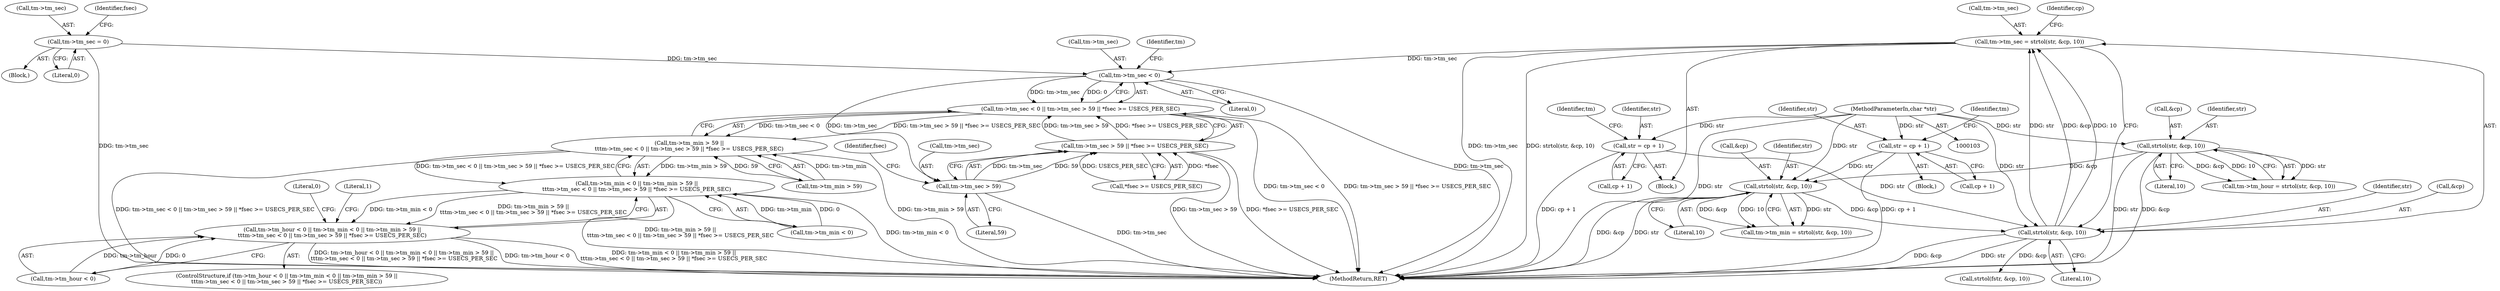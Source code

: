 digraph "0_postgres_4318daecc959886d001a6e79c6ea853e8b1dfb4b_1@pointer" {
"1000272" [label="(Call,tm->tm_sec < 0)"];
"1000151" [label="(Call,tm->tm_sec = 0)"];
"1000176" [label="(Call,tm->tm_sec = strtol(str, &cp, 10))"];
"1000180" [label="(Call,strtol(str, &cp, 10))"];
"1000171" [label="(Call,str = cp + 1)"];
"1000104" [label="(MethodParameterIn,char *str)"];
"1000140" [label="(Call,strtol(str, &cp, 10))"];
"1000131" [label="(Call,str = cp + 1)"];
"1000118" [label="(Call,strtol(str, &cp, 10))"];
"1000271" [label="(Call,tm->tm_sec < 0 || tm->tm_sec > 59 || *fsec >= USECS_PER_SEC)"];
"1000265" [label="(Call,tm->tm_min > 59 ||\n\t\ttm->tm_sec < 0 || tm->tm_sec > 59 || *fsec >= USECS_PER_SEC)"];
"1000259" [label="(Call,tm->tm_min < 0 || tm->tm_min > 59 ||\n\t\ttm->tm_sec < 0 || tm->tm_sec > 59 || *fsec >= USECS_PER_SEC)"];
"1000253" [label="(Call,tm->tm_hour < 0 || tm->tm_min < 0 || tm->tm_min > 59 ||\n\t\ttm->tm_sec < 0 || tm->tm_sec > 59 || *fsec >= USECS_PER_SEC)"];
"1000278" [label="(Call,tm->tm_sec > 59)"];
"1000277" [label="(Call,tm->tm_sec > 59 || *fsec >= USECS_PER_SEC)"];
"1000151" [label="(Call,tm->tm_sec = 0)"];
"1000122" [label="(Literal,10)"];
"1000150" [label="(Block,)"];
"1000155" [label="(Literal,0)"];
"1000180" [label="(Call,strtol(str, &cp, 10))"];
"1000141" [label="(Identifier,str)"];
"1000142" [label="(Call,&cp)"];
"1000118" [label="(Call,strtol(str, &cp, 10))"];
"1000266" [label="(Call,tm->tm_min > 59)"];
"1000289" [label="(Literal,1)"];
"1000181" [label="(Identifier,str)"];
"1000184" [label="(Literal,10)"];
"1000176" [label="(Call,tm->tm_sec = strtol(str, &cp, 10))"];
"1000119" [label="(Identifier,str)"];
"1000136" [label="(Call,tm->tm_min = strtol(str, &cp, 10))"];
"1000133" [label="(Call,cp + 1)"];
"1000177" [label="(Call,tm->tm_sec)"];
"1000235" [label="(Call,strtol(fstr, &cp, 10))"];
"1000140" [label="(Call,strtol(str, &cp, 10))"];
"1000254" [label="(Call,tm->tm_hour < 0)"];
"1000144" [label="(Literal,10)"];
"1000131" [label="(Call,str = cp + 1)"];
"1000120" [label="(Call,&cp)"];
"1000278" [label="(Call,tm->tm_sec > 59)"];
"1000253" [label="(Call,tm->tm_hour < 0 || tm->tm_min < 0 || tm->tm_min > 59 ||\n\t\ttm->tm_sec < 0 || tm->tm_sec > 59 || *fsec >= USECS_PER_SEC)"];
"1000282" [label="(Literal,59)"];
"1000276" [label="(Literal,0)"];
"1000285" [label="(Identifier,fsec)"];
"1000260" [label="(Call,tm->tm_min < 0)"];
"1000280" [label="(Identifier,tm)"];
"1000271" [label="(Call,tm->tm_sec < 0 || tm->tm_sec > 59 || *fsec >= USECS_PER_SEC)"];
"1000114" [label="(Call,tm->tm_hour = strtol(str, &cp, 10))"];
"1000273" [label="(Call,tm->tm_sec)"];
"1000171" [label="(Call,str = cp + 1)"];
"1000292" [label="(MethodReturn,RET)"];
"1000182" [label="(Call,&cp)"];
"1000173" [label="(Call,cp + 1)"];
"1000104" [label="(MethodParameterIn,char *str)"];
"1000138" [label="(Identifier,tm)"];
"1000277" [label="(Call,tm->tm_sec > 59 || *fsec >= USECS_PER_SEC)"];
"1000152" [label="(Call,tm->tm_sec)"];
"1000272" [label="(Call,tm->tm_sec < 0)"];
"1000265" [label="(Call,tm->tm_min > 59 ||\n\t\ttm->tm_sec < 0 || tm->tm_sec > 59 || *fsec >= USECS_PER_SEC)"];
"1000170" [label="(Block,)"];
"1000279" [label="(Call,tm->tm_sec)"];
"1000178" [label="(Identifier,tm)"];
"1000108" [label="(Block,)"];
"1000291" [label="(Literal,0)"];
"1000283" [label="(Call,*fsec >= USECS_PER_SEC)"];
"1000158" [label="(Identifier,fsec)"];
"1000259" [label="(Call,tm->tm_min < 0 || tm->tm_min > 59 ||\n\t\ttm->tm_sec < 0 || tm->tm_sec > 59 || *fsec >= USECS_PER_SEC)"];
"1000188" [label="(Identifier,cp)"];
"1000252" [label="(ControlStructure,if (tm->tm_hour < 0 || tm->tm_min < 0 || tm->tm_min > 59 ||\n\t\ttm->tm_sec < 0 || tm->tm_sec > 59 || *fsec >= USECS_PER_SEC))"];
"1000132" [label="(Identifier,str)"];
"1000172" [label="(Identifier,str)"];
"1000272" -> "1000271"  [label="AST: "];
"1000272" -> "1000276"  [label="CFG: "];
"1000273" -> "1000272"  [label="AST: "];
"1000276" -> "1000272"  [label="AST: "];
"1000280" -> "1000272"  [label="CFG: "];
"1000271" -> "1000272"  [label="CFG: "];
"1000272" -> "1000292"  [label="DDG: tm->tm_sec"];
"1000272" -> "1000271"  [label="DDG: tm->tm_sec"];
"1000272" -> "1000271"  [label="DDG: 0"];
"1000151" -> "1000272"  [label="DDG: tm->tm_sec"];
"1000176" -> "1000272"  [label="DDG: tm->tm_sec"];
"1000272" -> "1000278"  [label="DDG: tm->tm_sec"];
"1000151" -> "1000150"  [label="AST: "];
"1000151" -> "1000155"  [label="CFG: "];
"1000152" -> "1000151"  [label="AST: "];
"1000155" -> "1000151"  [label="AST: "];
"1000158" -> "1000151"  [label="CFG: "];
"1000151" -> "1000292"  [label="DDG: tm->tm_sec"];
"1000176" -> "1000170"  [label="AST: "];
"1000176" -> "1000180"  [label="CFG: "];
"1000177" -> "1000176"  [label="AST: "];
"1000180" -> "1000176"  [label="AST: "];
"1000188" -> "1000176"  [label="CFG: "];
"1000176" -> "1000292"  [label="DDG: tm->tm_sec"];
"1000176" -> "1000292"  [label="DDG: strtol(str, &cp, 10)"];
"1000180" -> "1000176"  [label="DDG: str"];
"1000180" -> "1000176"  [label="DDG: &cp"];
"1000180" -> "1000176"  [label="DDG: 10"];
"1000180" -> "1000184"  [label="CFG: "];
"1000181" -> "1000180"  [label="AST: "];
"1000182" -> "1000180"  [label="AST: "];
"1000184" -> "1000180"  [label="AST: "];
"1000180" -> "1000292"  [label="DDG: str"];
"1000180" -> "1000292"  [label="DDG: &cp"];
"1000171" -> "1000180"  [label="DDG: str"];
"1000104" -> "1000180"  [label="DDG: str"];
"1000140" -> "1000180"  [label="DDG: &cp"];
"1000180" -> "1000235"  [label="DDG: &cp"];
"1000171" -> "1000170"  [label="AST: "];
"1000171" -> "1000173"  [label="CFG: "];
"1000172" -> "1000171"  [label="AST: "];
"1000173" -> "1000171"  [label="AST: "];
"1000178" -> "1000171"  [label="CFG: "];
"1000171" -> "1000292"  [label="DDG: cp + 1"];
"1000104" -> "1000171"  [label="DDG: str"];
"1000104" -> "1000103"  [label="AST: "];
"1000104" -> "1000292"  [label="DDG: str"];
"1000104" -> "1000118"  [label="DDG: str"];
"1000104" -> "1000131"  [label="DDG: str"];
"1000104" -> "1000140"  [label="DDG: str"];
"1000140" -> "1000136"  [label="AST: "];
"1000140" -> "1000144"  [label="CFG: "];
"1000141" -> "1000140"  [label="AST: "];
"1000142" -> "1000140"  [label="AST: "];
"1000144" -> "1000140"  [label="AST: "];
"1000136" -> "1000140"  [label="CFG: "];
"1000140" -> "1000292"  [label="DDG: &cp"];
"1000140" -> "1000292"  [label="DDG: str"];
"1000140" -> "1000136"  [label="DDG: str"];
"1000140" -> "1000136"  [label="DDG: &cp"];
"1000140" -> "1000136"  [label="DDG: 10"];
"1000131" -> "1000140"  [label="DDG: str"];
"1000118" -> "1000140"  [label="DDG: &cp"];
"1000131" -> "1000108"  [label="AST: "];
"1000131" -> "1000133"  [label="CFG: "];
"1000132" -> "1000131"  [label="AST: "];
"1000133" -> "1000131"  [label="AST: "];
"1000138" -> "1000131"  [label="CFG: "];
"1000131" -> "1000292"  [label="DDG: cp + 1"];
"1000118" -> "1000114"  [label="AST: "];
"1000118" -> "1000122"  [label="CFG: "];
"1000119" -> "1000118"  [label="AST: "];
"1000120" -> "1000118"  [label="AST: "];
"1000122" -> "1000118"  [label="AST: "];
"1000114" -> "1000118"  [label="CFG: "];
"1000118" -> "1000292"  [label="DDG: str"];
"1000118" -> "1000292"  [label="DDG: &cp"];
"1000118" -> "1000114"  [label="DDG: str"];
"1000118" -> "1000114"  [label="DDG: &cp"];
"1000118" -> "1000114"  [label="DDG: 10"];
"1000271" -> "1000265"  [label="AST: "];
"1000271" -> "1000277"  [label="CFG: "];
"1000277" -> "1000271"  [label="AST: "];
"1000265" -> "1000271"  [label="CFG: "];
"1000271" -> "1000292"  [label="DDG: tm->tm_sec > 59 || *fsec >= USECS_PER_SEC"];
"1000271" -> "1000292"  [label="DDG: tm->tm_sec < 0"];
"1000271" -> "1000265"  [label="DDG: tm->tm_sec < 0"];
"1000271" -> "1000265"  [label="DDG: tm->tm_sec > 59 || *fsec >= USECS_PER_SEC"];
"1000277" -> "1000271"  [label="DDG: tm->tm_sec > 59"];
"1000277" -> "1000271"  [label="DDG: *fsec >= USECS_PER_SEC"];
"1000265" -> "1000259"  [label="AST: "];
"1000265" -> "1000266"  [label="CFG: "];
"1000266" -> "1000265"  [label="AST: "];
"1000259" -> "1000265"  [label="CFG: "];
"1000265" -> "1000292"  [label="DDG: tm->tm_min > 59"];
"1000265" -> "1000292"  [label="DDG: tm->tm_sec < 0 || tm->tm_sec > 59 || *fsec >= USECS_PER_SEC"];
"1000265" -> "1000259"  [label="DDG: tm->tm_min > 59"];
"1000265" -> "1000259"  [label="DDG: tm->tm_sec < 0 || tm->tm_sec > 59 || *fsec >= USECS_PER_SEC"];
"1000266" -> "1000265"  [label="DDG: tm->tm_min"];
"1000266" -> "1000265"  [label="DDG: 59"];
"1000259" -> "1000253"  [label="AST: "];
"1000259" -> "1000260"  [label="CFG: "];
"1000260" -> "1000259"  [label="AST: "];
"1000253" -> "1000259"  [label="CFG: "];
"1000259" -> "1000292"  [label="DDG: tm->tm_min < 0"];
"1000259" -> "1000292"  [label="DDG: tm->tm_min > 59 ||\n\t\ttm->tm_sec < 0 || tm->tm_sec > 59 || *fsec >= USECS_PER_SEC"];
"1000259" -> "1000253"  [label="DDG: tm->tm_min < 0"];
"1000259" -> "1000253"  [label="DDG: tm->tm_min > 59 ||\n\t\ttm->tm_sec < 0 || tm->tm_sec > 59 || *fsec >= USECS_PER_SEC"];
"1000260" -> "1000259"  [label="DDG: tm->tm_min"];
"1000260" -> "1000259"  [label="DDG: 0"];
"1000253" -> "1000252"  [label="AST: "];
"1000253" -> "1000254"  [label="CFG: "];
"1000254" -> "1000253"  [label="AST: "];
"1000289" -> "1000253"  [label="CFG: "];
"1000291" -> "1000253"  [label="CFG: "];
"1000253" -> "1000292"  [label="DDG: tm->tm_min < 0 || tm->tm_min > 59 ||\n\t\ttm->tm_sec < 0 || tm->tm_sec > 59 || *fsec >= USECS_PER_SEC"];
"1000253" -> "1000292"  [label="DDG: tm->tm_hour < 0 || tm->tm_min < 0 || tm->tm_min > 59 ||\n\t\ttm->tm_sec < 0 || tm->tm_sec > 59 || *fsec >= USECS_PER_SEC"];
"1000253" -> "1000292"  [label="DDG: tm->tm_hour < 0"];
"1000254" -> "1000253"  [label="DDG: tm->tm_hour"];
"1000254" -> "1000253"  [label="DDG: 0"];
"1000278" -> "1000277"  [label="AST: "];
"1000278" -> "1000282"  [label="CFG: "];
"1000279" -> "1000278"  [label="AST: "];
"1000282" -> "1000278"  [label="AST: "];
"1000285" -> "1000278"  [label="CFG: "];
"1000277" -> "1000278"  [label="CFG: "];
"1000278" -> "1000292"  [label="DDG: tm->tm_sec"];
"1000278" -> "1000277"  [label="DDG: tm->tm_sec"];
"1000278" -> "1000277"  [label="DDG: 59"];
"1000277" -> "1000283"  [label="CFG: "];
"1000283" -> "1000277"  [label="AST: "];
"1000277" -> "1000292"  [label="DDG: tm->tm_sec > 59"];
"1000277" -> "1000292"  [label="DDG: *fsec >= USECS_PER_SEC"];
"1000283" -> "1000277"  [label="DDG: *fsec"];
"1000283" -> "1000277"  [label="DDG: USECS_PER_SEC"];
}
